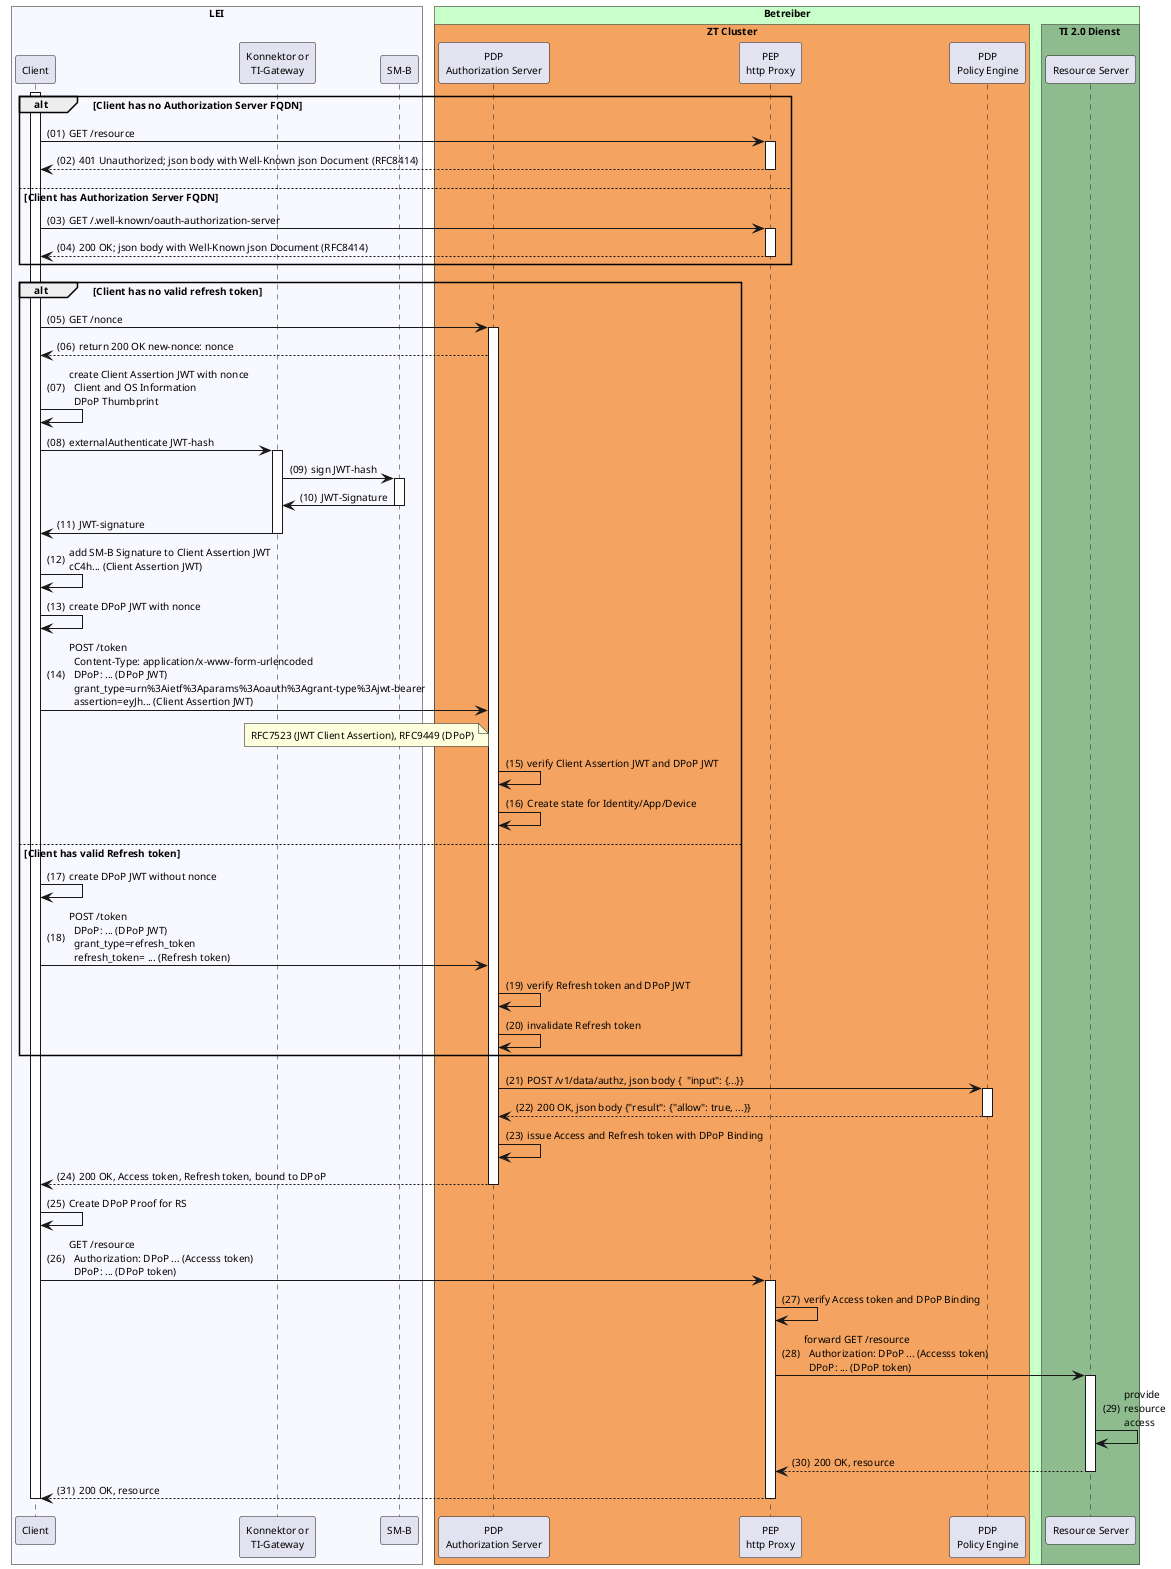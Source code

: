 @startuml "SM-B_Auth_with_DPoP"
autonumber "(00)"
skinparam defaultFontSize 10
skinparam defaultFontName Helvetica
skinparam DefaultMonospacedFontName Courier
skinparam lengthAdjust none

!pragma teoz true

box "LEI" #GhostWhite
  participant Client
  participant Konnektor as "Konnektor or\nTI-Gateway"
  participant SMB as "SM-B"
end box

box "Betreiber" #TECHNOLOGY
  box "ZT Cluster" #SandyBrown
    participant AS as "PDP\nAuthorization Server" 
    participant HP as "PEP\nhttp Proxy"
    participant PDP as "PDP\nPolicy Engine"
  endbox
   box TI 2.0 Dienst #DarkSeaGreen
    participant RS as "Resource Server"
  endbox
end box

activate Client
alt Client has no Authorization Server FQDN
  Client -> HP: GET /resource
  activate HP
  HP --> Client: 401 Unauthorized; json body with Well-Known json Document (RFC8414)
  deactivate HP
else Client has Authorization Server FQDN
  Client -> HP: GET /.well-known/oauth-authorization-server 
  activate HP
  HP --> Client: 200 OK; json body with Well-Known json Document (RFC8414)
  deactivate HP
end


alt Client has no valid refresh token
Client -> AS: GET /nonce
activate AS
AS --> Client: return 200 OK new-nonce: nonce
Client -> Client: create Client Assertion JWT with nonce\n  Client and OS Information\n  DPoP Thumbprint
Client -> Konnektor: externalAuthenticate JWT-hash
activate Konnektor
Konnektor -> SMB: sign JWT-hash
activate SMB
SMB -> Konnektor: JWT-Signature
deactivate SMB
Konnektor -> Client: JWT-signature
deactivate Konnektor

Client -> Client: add SM-B Signature to Client Assertion JWT\n\
cC4h... (Client Assertion JWT)
Client -> Client: create DPoP JWT with nonce
Client -> AS: POST /token\n\
  Content-Type: application/x-www-form-urlencoded\n\
  DPoP: ... (DPoP JWT)\n\
  grant_type=urn%3Aietf%3Aparams%3Aoauth%3Agrant-type%3Ajwt-bearer\n\
  assertion=eyJh... (Client Assertion JWT)
note left of AS
  RFC7523 (JWT Client Assertion), RFC9449 (DPoP)
end note
AS -> AS: verify Client Assertion JWT and DPoP JWT
AS -> AS: Create state for Identity/App/Device

else Client has valid Refresh token
Client -> Client: create DPoP JWT without nonce
Client -> AS: POST /token\n\
  DPoP: ... (DPoP JWT)\n\
  grant_type=refresh_token\n\
  refresh_token= ... (Refresh token)
AS -> AS: verify Refresh token and DPoP JWT
AS -> AS: invalidate Refresh token
end

AS -> PDP: POST /v1/data/authz, json body {  "input": {...}} 
activate PDP
PDP --> AS: 200 OK, json body {"result": {"allow": true, ...}}
deactivate PDP
AS -> AS: issue Access and Refresh token with DPoP Binding
AS --> Client: 200 OK, Access token, Refresh token, bound to DPoP
deactivate AS

Client -> Client: Create DPoP Proof for RS
Client -> HP: GET /resource\n\
  Authorization: DPoP ... (Accesss token)\n\
  DPoP: ... (DPoP token)
activate HP
HP -> HP: verify Access token and DPoP Binding
HP -> RS: forward GET /resource\n\
  Authorization: DPoP ... (Accesss token)\n\
  DPoP: ... (DPoP token)
activate RS
RS -> RS: provide\n\
resource\n\
access
RS --> HP: 200 OK, resource
deactivate RS
HP --> Client: 200 OK, resource
deactivate HP
deactivate RS
deactivate Client

@enduml